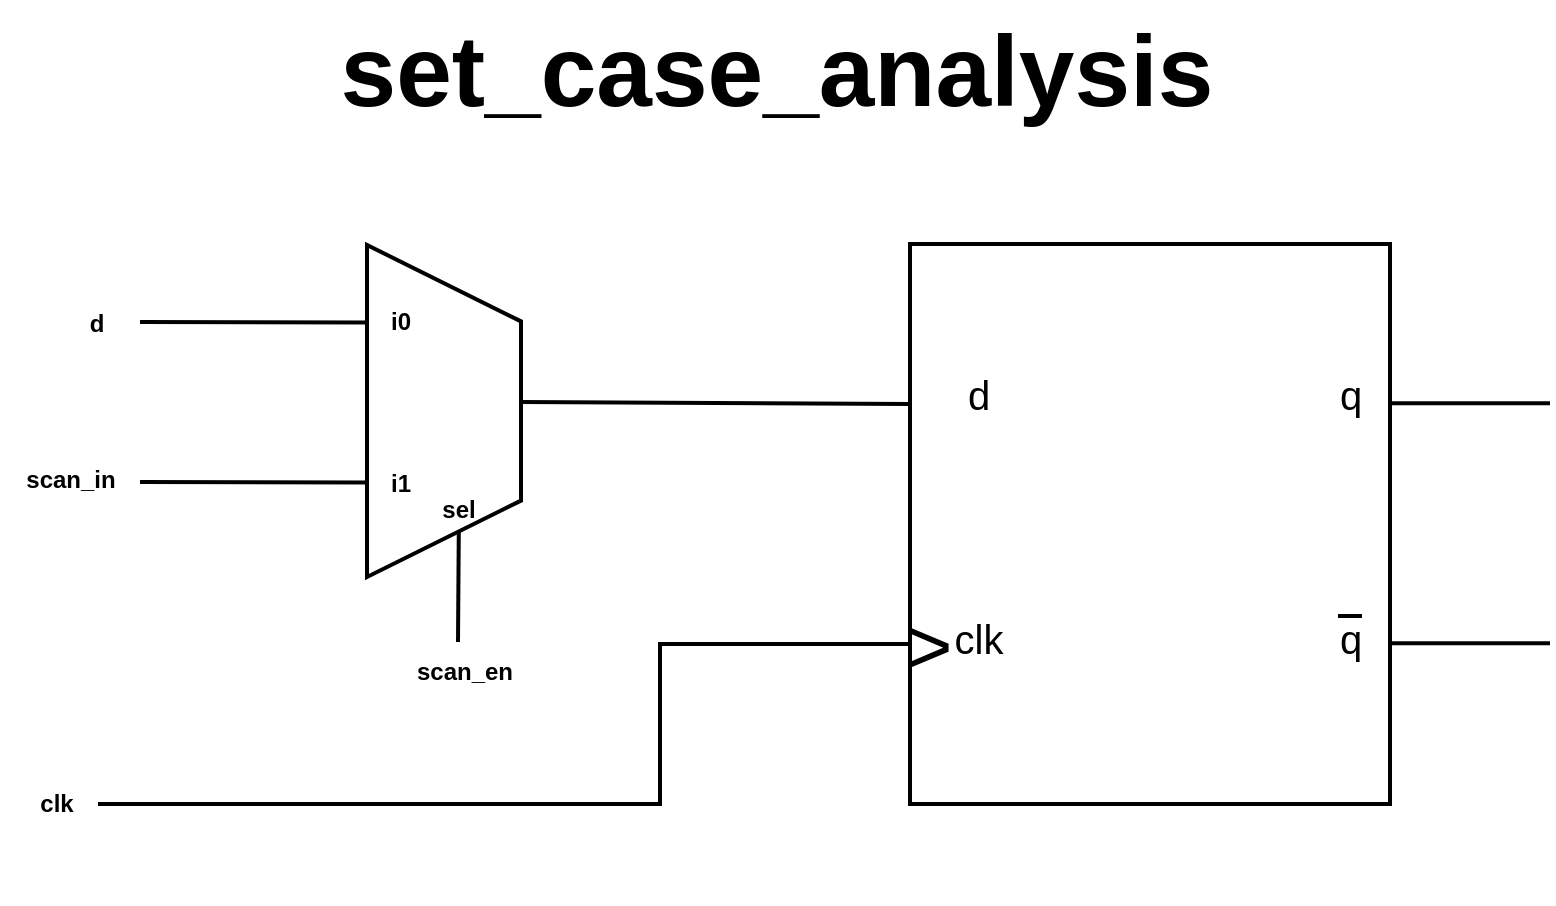 <mxfile version="28.1.2">
  <diagram name="Page-1" id="r2828ZuOqHm7d7MoccXU">
    <mxGraphModel dx="1469" dy="873" grid="0" gridSize="10" guides="1" tooltips="1" connect="1" arrows="1" fold="1" page="1" pageScale="1" pageWidth="850" pageHeight="1100" math="0" shadow="0">
      <root>
        <mxCell id="0" />
        <mxCell id="1" parent="0" />
        <mxCell id="0MIKO7BPBziwEg9SYeyR-44" value="" style="group" vertex="1" connectable="0" parent="1">
          <mxGeometry x="30" y="349" width="775.0" height="382" as="geometry" />
        </mxCell>
        <mxCell id="0MIKO7BPBziwEg9SYeyR-40" value="&lt;b&gt;scan_in&lt;/b&gt;" style="text;html=1;align=center;verticalAlign=middle;resizable=0;points=[];autosize=1;strokeColor=none;fillColor=none;" vertex="1" parent="0MIKO7BPBziwEg9SYeyR-44">
          <mxGeometry y="155" width="70" height="30" as="geometry" />
        </mxCell>
        <mxCell id="0MIKO7BPBziwEg9SYeyR-42" value="" style="group" vertex="1" connectable="0" parent="0MIKO7BPBziwEg9SYeyR-44">
          <mxGeometry x="33" width="742.0" height="382" as="geometry" />
        </mxCell>
        <mxCell id="0MIKO7BPBziwEg9SYeyR-1" value="" style="group" vertex="1" connectable="0" parent="0MIKO7BPBziwEg9SYeyR-42">
          <mxGeometry x="342.0" width="400" height="382" as="geometry" />
        </mxCell>
        <mxCell id="0MIKO7BPBziwEg9SYeyR-2" value="" style="rounded=0;whiteSpace=wrap;html=1;fontSize=20;strokeWidth=2;" vertex="1" parent="0MIKO7BPBziwEg9SYeyR-1">
          <mxGeometry x="80" y="52" width="240" height="280" as="geometry" />
        </mxCell>
        <mxCell id="0MIKO7BPBziwEg9SYeyR-3" value="d" style="text;html=1;align=center;verticalAlign=middle;resizable=0;points=[];autosize=1;strokeColor=none;fillColor=none;fontSize=20;" vertex="1" parent="0MIKO7BPBziwEg9SYeyR-1">
          <mxGeometry x="99" y="107" width="30" height="40" as="geometry" />
        </mxCell>
        <mxCell id="0MIKO7BPBziwEg9SYeyR-4" value="clk" style="text;html=1;align=center;verticalAlign=middle;resizable=0;points=[];autosize=1;strokeColor=none;fillColor=none;fontSize=20;" vertex="1" parent="0MIKO7BPBziwEg9SYeyR-1">
          <mxGeometry x="89" y="229" width="50" height="40" as="geometry" />
        </mxCell>
        <mxCell id="0MIKO7BPBziwEg9SYeyR-5" value="q" style="text;html=1;align=center;verticalAlign=middle;resizable=0;points=[];autosize=1;strokeColor=none;fillColor=none;fontSize=20;" vertex="1" parent="0MIKO7BPBziwEg9SYeyR-1">
          <mxGeometry x="285" y="107" width="30" height="40" as="geometry" />
        </mxCell>
        <mxCell id="0MIKO7BPBziwEg9SYeyR-6" value="" style="group;strokeWidth=1;" vertex="1" connectable="0" parent="0MIKO7BPBziwEg9SYeyR-1">
          <mxGeometry x="280" y="229" width="40" height="40" as="geometry" />
        </mxCell>
        <mxCell id="0MIKO7BPBziwEg9SYeyR-7" value="" style="endArrow=none;html=1;rounded=0;strokeWidth=2;" edge="1" parent="0MIKO7BPBziwEg9SYeyR-6">
          <mxGeometry width="50" height="50" relative="1" as="geometry">
            <mxPoint x="14" y="9" as="sourcePoint" />
            <mxPoint x="26" y="9" as="targetPoint" />
          </mxGeometry>
        </mxCell>
        <mxCell id="0MIKO7BPBziwEg9SYeyR-8" value="q" style="text;html=1;align=center;verticalAlign=middle;resizable=0;points=[];autosize=1;strokeColor=none;fillColor=none;fontSize=20;" vertex="1" parent="0MIKO7BPBziwEg9SYeyR-6">
          <mxGeometry x="5" width="30" height="40" as="geometry" />
        </mxCell>
        <mxCell id="0MIKO7BPBziwEg9SYeyR-9" value="&amp;gt;" style="text;html=1;align=center;verticalAlign=middle;resizable=0;points=[];autosize=1;strokeColor=none;fillColor=none;fontSize=40;strokeWidth=8;" vertex="1" parent="0MIKO7BPBziwEg9SYeyR-1">
          <mxGeometry x="68" y="221" width="42" height="61" as="geometry" />
        </mxCell>
        <mxCell id="0MIKO7BPBziwEg9SYeyR-10" value="" style="endArrow=none;html=1;rounded=0;strokeWidth=2;fontSize=11;edgeStyle=orthogonalEdgeStyle;" edge="1" parent="0MIKO7BPBziwEg9SYeyR-1">
          <mxGeometry width="50" height="50" relative="1" as="geometry">
            <mxPoint x="-325.0" y="331" as="sourcePoint" />
            <mxPoint x="80" y="252" as="targetPoint" />
            <Array as="points">
              <mxPoint x="-325" y="332" />
              <mxPoint x="-45" y="332" />
              <mxPoint x="-45" y="252" />
            </Array>
          </mxGeometry>
        </mxCell>
        <mxCell id="0MIKO7BPBziwEg9SYeyR-11" value="" style="endArrow=none;html=1;rounded=0;strokeWidth=2;fontSize=11;" edge="1" parent="0MIKO7BPBziwEg9SYeyR-1">
          <mxGeometry width="50" height="50" relative="1" as="geometry">
            <mxPoint x="-115.0" y="131" as="sourcePoint" />
            <mxPoint x="80" y="132" as="targetPoint" />
          </mxGeometry>
        </mxCell>
        <mxCell id="0MIKO7BPBziwEg9SYeyR-12" value="" style="endArrow=none;html=1;rounded=0;strokeWidth=2;fontSize=11;" edge="1" parent="0MIKO7BPBziwEg9SYeyR-1">
          <mxGeometry width="50" height="50" relative="1" as="geometry">
            <mxPoint x="320" y="251.58" as="sourcePoint" />
            <mxPoint x="400" y="251.58" as="targetPoint" />
          </mxGeometry>
        </mxCell>
        <mxCell id="0MIKO7BPBziwEg9SYeyR-13" value="" style="endArrow=none;html=1;rounded=0;strokeWidth=2;fontSize=11;" edge="1" parent="0MIKO7BPBziwEg9SYeyR-1">
          <mxGeometry width="50" height="50" relative="1" as="geometry">
            <mxPoint x="320" y="131.58" as="sourcePoint" />
            <mxPoint x="400" y="131.58" as="targetPoint" />
          </mxGeometry>
        </mxCell>
        <mxCell id="0MIKO7BPBziwEg9SYeyR-38" value="" style="group" vertex="1" connectable="0" parent="0MIKO7BPBziwEg9SYeyR-42">
          <mxGeometry x="37" y="52.5" width="190.5" height="198.5" as="geometry" />
        </mxCell>
        <mxCell id="0MIKO7BPBziwEg9SYeyR-15" value="" style="verticalLabelPosition=middle;verticalAlign=middle;html=1;shape=trapezoid;perimeter=trapezoidPerimeter;whiteSpace=wrap;size=0.23;arcSize=10;flipV=1;labelPosition=center;align=center;rotation=-90;strokeWidth=2;" vertex="1" parent="0MIKO7BPBziwEg9SYeyR-38">
          <mxGeometry x="69" y="44.5" width="166" height="77" as="geometry" />
        </mxCell>
        <mxCell id="0MIKO7BPBziwEg9SYeyR-18" value="&lt;b&gt;i1&lt;/b&gt;" style="text;html=1;align=center;verticalAlign=middle;resizable=0;points=[];autosize=1;strokeColor=none;fillColor=none;" vertex="1" parent="0MIKO7BPBziwEg9SYeyR-38">
          <mxGeometry x="115" y="105.5" width="29" height="27" as="geometry" />
        </mxCell>
        <mxCell id="0MIKO7BPBziwEg9SYeyR-19" value="&lt;b&gt;i0&lt;/b&gt;" style="text;html=1;align=center;verticalAlign=middle;resizable=0;points=[];autosize=1;strokeColor=none;fillColor=none;" vertex="1" parent="0MIKO7BPBziwEg9SYeyR-38">
          <mxGeometry x="115" y="24.5" width="29" height="27" as="geometry" />
        </mxCell>
        <mxCell id="0MIKO7BPBziwEg9SYeyR-21" value="" style="endArrow=none;html=1;rounded=0;strokeWidth=2;" edge="1" parent="0MIKO7BPBziwEg9SYeyR-38">
          <mxGeometry width="50" height="50" relative="1" as="geometry">
            <mxPoint y="38.5" as="sourcePoint" />
            <mxPoint x="114" y="38.81" as="targetPoint" />
          </mxGeometry>
        </mxCell>
        <mxCell id="0MIKO7BPBziwEg9SYeyR-22" value="" style="endArrow=none;html=1;rounded=0;strokeWidth=2;" edge="1" parent="0MIKO7BPBziwEg9SYeyR-38">
          <mxGeometry width="50" height="50" relative="1" as="geometry">
            <mxPoint y="118.5" as="sourcePoint" />
            <mxPoint x="114" y="118.81" as="targetPoint" />
          </mxGeometry>
        </mxCell>
        <mxCell id="0MIKO7BPBziwEg9SYeyR-36" value="" style="endArrow=none;html=1;rounded=0;strokeWidth=2;" edge="1" parent="0MIKO7BPBziwEg9SYeyR-38">
          <mxGeometry width="50" height="50" relative="1" as="geometry">
            <mxPoint x="159.39" y="143.5" as="sourcePoint" />
            <mxPoint x="159" y="198.5" as="targetPoint" />
          </mxGeometry>
        </mxCell>
        <mxCell id="0MIKO7BPBziwEg9SYeyR-37" value="&lt;b&gt;sel&lt;/b&gt;" style="text;html=1;align=center;verticalAlign=middle;resizable=0;points=[];autosize=1;strokeColor=none;fillColor=none;" vertex="1" parent="0MIKO7BPBziwEg9SYeyR-38">
          <mxGeometry x="139" y="117.5" width="40" height="30" as="geometry" />
        </mxCell>
        <mxCell id="0MIKO7BPBziwEg9SYeyR-39" value="&lt;b&gt;d&lt;/b&gt;" style="text;html=1;align=center;verticalAlign=middle;resizable=0;points=[];autosize=1;strokeColor=none;fillColor=none;" vertex="1" parent="0MIKO7BPBziwEg9SYeyR-42">
          <mxGeometry y="77" width="30" height="30" as="geometry" />
        </mxCell>
        <mxCell id="0MIKO7BPBziwEg9SYeyR-41" value="&lt;b&gt;scan_en&lt;/b&gt;" style="text;html=1;align=center;verticalAlign=middle;resizable=0;points=[];autosize=1;strokeColor=none;fillColor=none;" vertex="1" parent="0MIKO7BPBziwEg9SYeyR-42">
          <mxGeometry x="164" y="251" width="70" height="30" as="geometry" />
        </mxCell>
        <mxCell id="0MIKO7BPBziwEg9SYeyR-43" value="&lt;b&gt;clk&lt;/b&gt;" style="text;html=1;align=center;verticalAlign=middle;resizable=0;points=[];autosize=1;strokeColor=none;fillColor=none;" vertex="1" parent="0MIKO7BPBziwEg9SYeyR-44">
          <mxGeometry x="8" y="317" width="40" height="30" as="geometry" />
        </mxCell>
        <mxCell id="0MIKO7BPBziwEg9SYeyR-45" value="set_case_analysis" style="text;html=1;align=center;verticalAlign=middle;resizable=0;points=[];autosize=1;strokeColor=none;fillColor=none;fontSize=50;fontStyle=1" vertex="1" parent="1">
          <mxGeometry x="202.5" y="279" width="430" height="70" as="geometry" />
        </mxCell>
      </root>
    </mxGraphModel>
  </diagram>
</mxfile>

